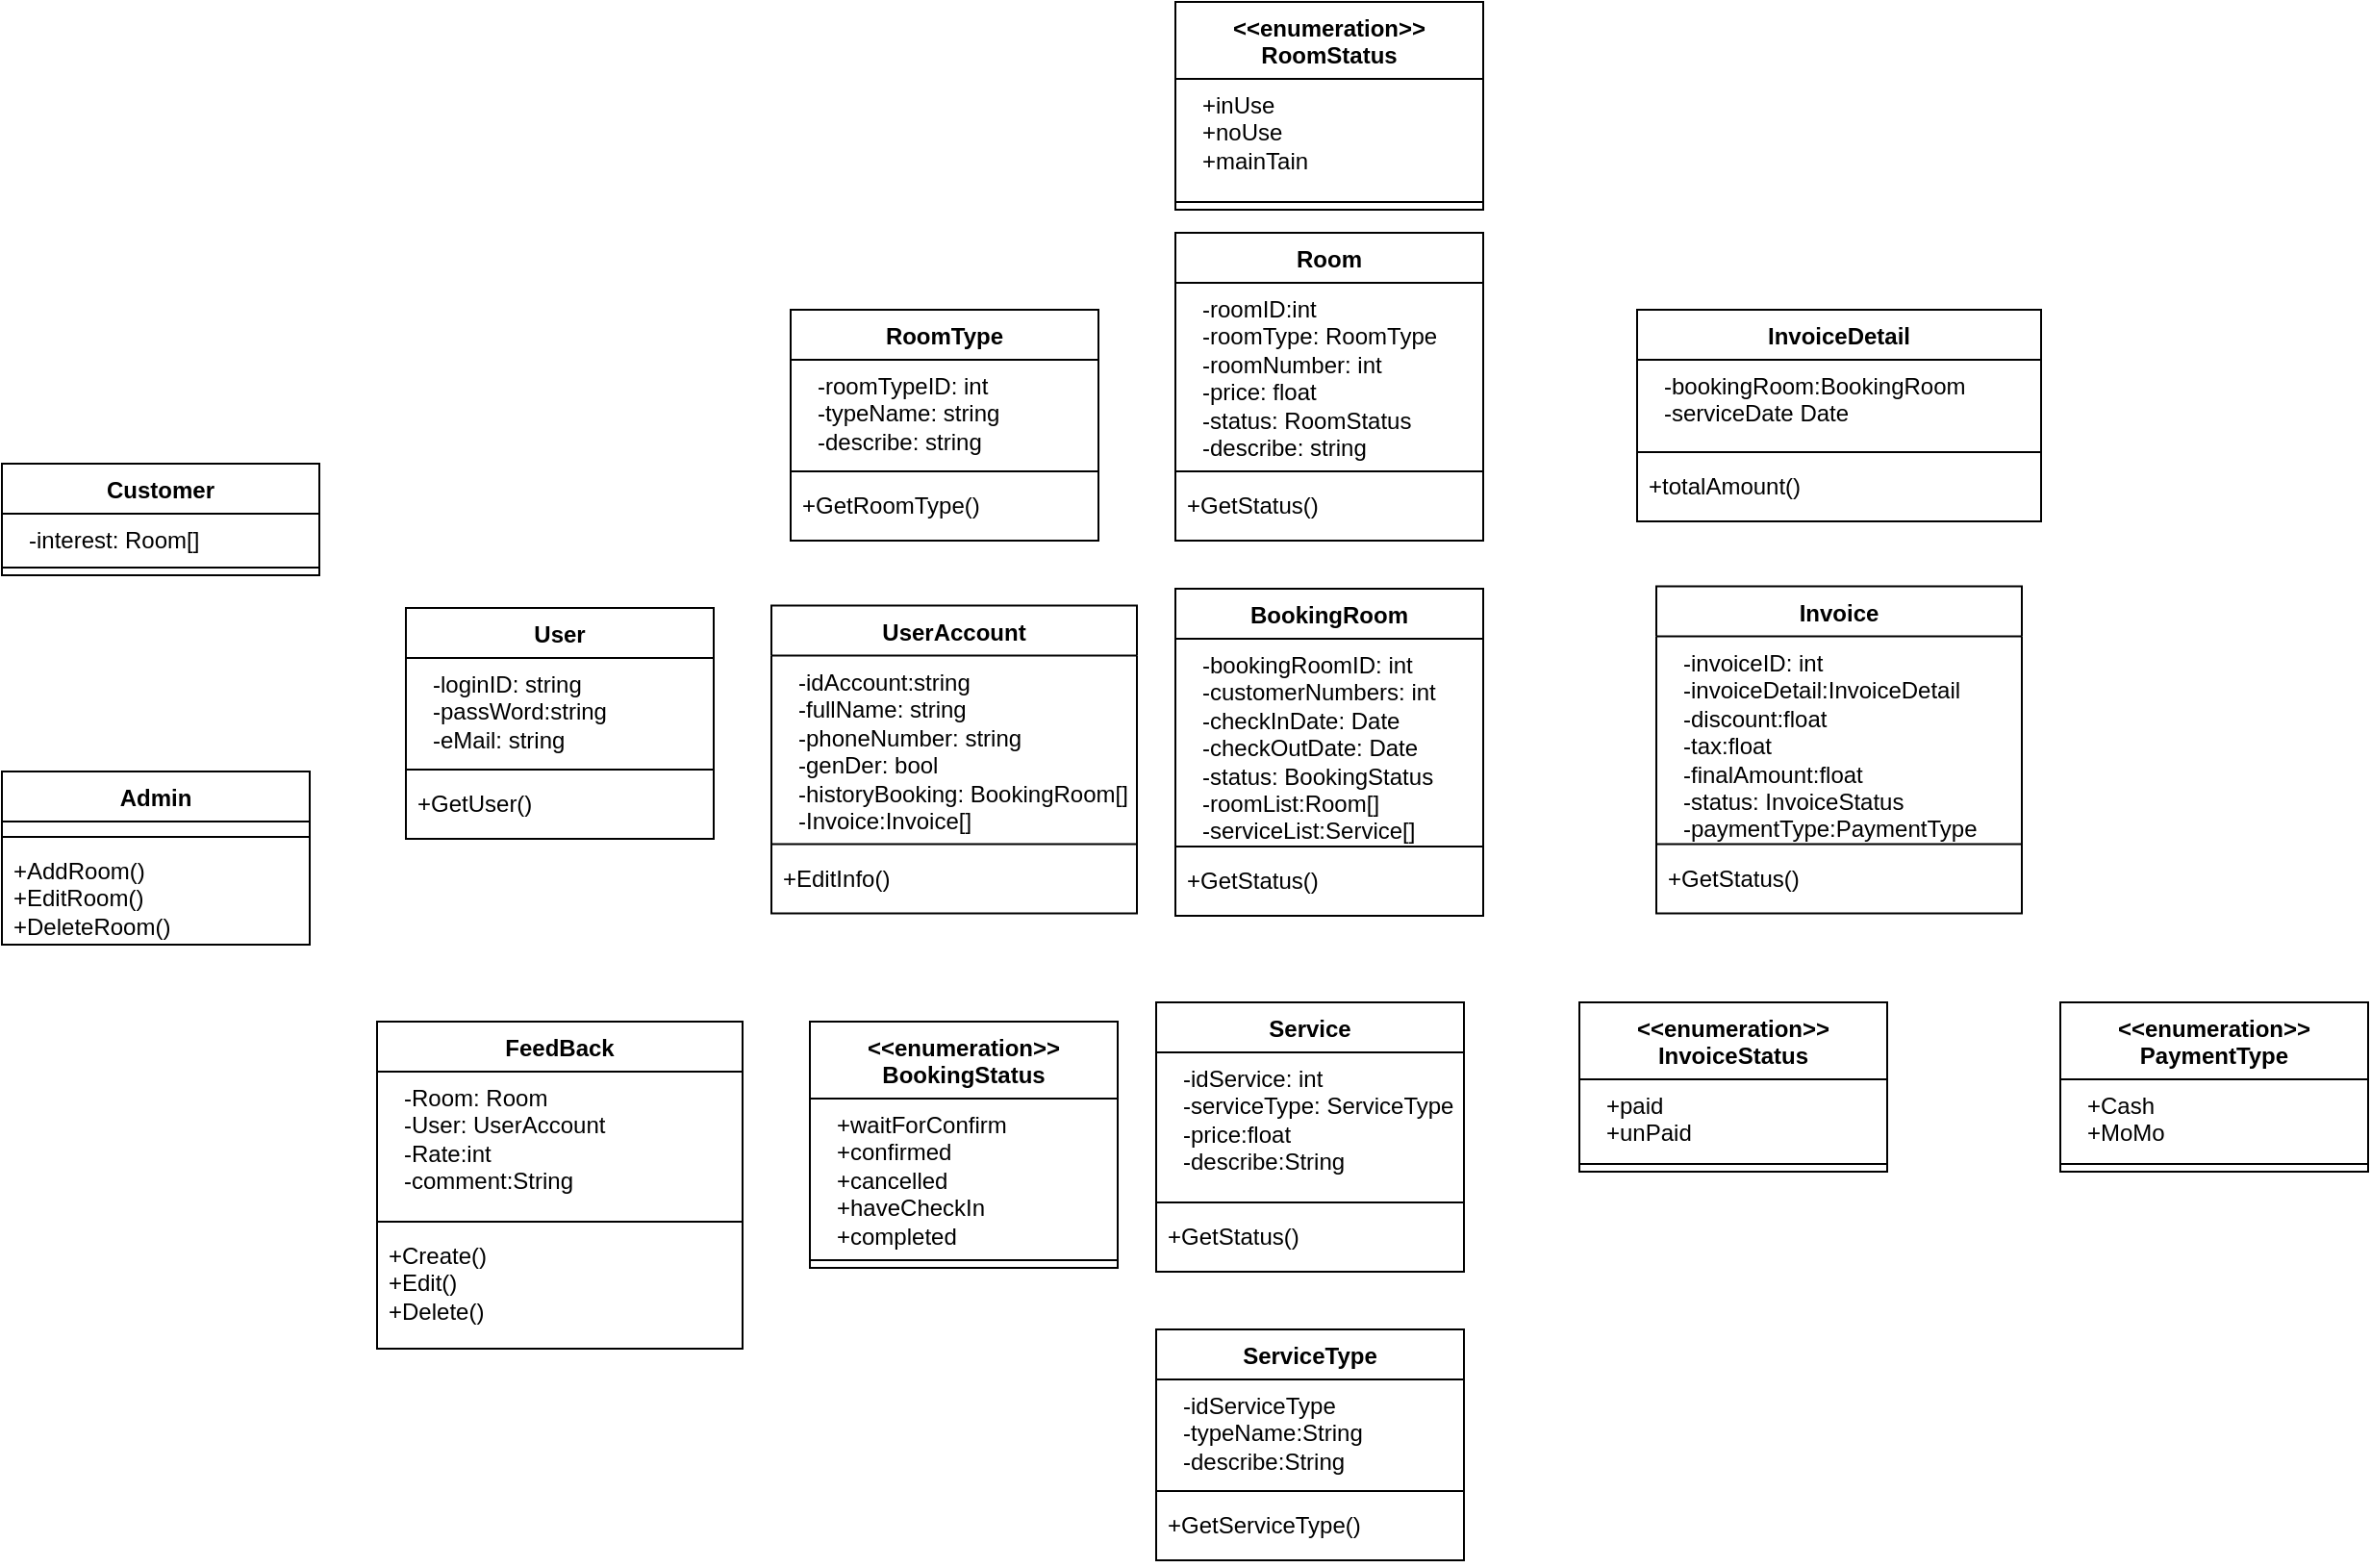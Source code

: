 <mxfile version="26.1.1">
  <diagram name="Page-1" id="a7904f86-f2b4-8e86-fa97-74104820619b">
    <mxGraphModel dx="2189" dy="595" grid="1" gridSize="10" guides="1" tooltips="1" connect="1" arrows="1" fold="1" page="1" pageScale="1" pageWidth="1100" pageHeight="850" background="none" math="0" shadow="0">
      <root>
        <mxCell id="0" />
        <mxCell id="1" parent="0" />
        <mxCell id="RV1BSSx_zwW7jQQuxkVw-16" style="edgeStyle=none;curved=1;rounded=0;orthogonalLoop=1;jettySize=auto;html=1;exitX=0.5;exitY=1;exitDx=0;exitDy=0;fontSize=12;startSize=8;endSize=8;" parent="1" edge="1">
          <mxGeometry relative="1" as="geometry">
            <mxPoint x="370.0" y="520" as="sourcePoint" />
            <mxPoint x="370.0" y="520" as="targetPoint" />
          </mxGeometry>
        </mxCell>
        <mxCell id="NwuFL7YnjegX-JYwaqcO-8" value="&lt;b style=&quot;text-wrap-mode: nowrap;&quot;&gt;RoomType&lt;/b&gt;" style="swimlane;fontStyle=1;align=center;verticalAlign=top;childLayout=stackLayout;horizontal=1;startSize=26;horizontalStack=0;resizeParent=1;resizeParentMax=0;resizeLast=0;collapsible=1;marginBottom=0;whiteSpace=wrap;html=1;" vertex="1" parent="1">
          <mxGeometry x="-190" y="210" width="160" height="120" as="geometry" />
        </mxCell>
        <mxCell id="NwuFL7YnjegX-JYwaqcO-9" value="&lt;p style=&quot;text-wrap-mode: nowrap; margin: 0px 0px 0px 8px;&quot;&gt;-roomTypeID: int&amp;nbsp;&lt;br&gt;-typeName: string&lt;br&gt;&lt;/p&gt;&lt;p style=&quot;text-wrap-mode: nowrap; margin: 0px 0px 0px 8px;&quot;&gt;-describe: string&lt;/p&gt;" style="text;strokeColor=none;fillColor=none;align=left;verticalAlign=top;spacingLeft=4;spacingRight=4;overflow=hidden;rotatable=0;points=[[0,0.5],[1,0.5]];portConstraint=eastwest;whiteSpace=wrap;html=1;" vertex="1" parent="NwuFL7YnjegX-JYwaqcO-8">
          <mxGeometry y="26" width="160" height="54" as="geometry" />
        </mxCell>
        <mxCell id="NwuFL7YnjegX-JYwaqcO-10" value="" style="line;strokeWidth=1;fillColor=none;align=left;verticalAlign=middle;spacingTop=-1;spacingLeft=3;spacingRight=3;rotatable=0;labelPosition=right;points=[];portConstraint=eastwest;strokeColor=inherit;" vertex="1" parent="NwuFL7YnjegX-JYwaqcO-8">
          <mxGeometry y="80" width="160" height="8" as="geometry" />
        </mxCell>
        <mxCell id="NwuFL7YnjegX-JYwaqcO-11" value="+GetRoomType()" style="text;strokeColor=none;fillColor=none;align=left;verticalAlign=top;spacingLeft=4;spacingRight=4;overflow=hidden;rotatable=0;points=[[0,0.5],[1,0.5]];portConstraint=eastwest;whiteSpace=wrap;html=1;" vertex="1" parent="NwuFL7YnjegX-JYwaqcO-8">
          <mxGeometry y="88" width="160" height="32" as="geometry" />
        </mxCell>
        <mxCell id="NwuFL7YnjegX-JYwaqcO-12" value="&lt;b style=&quot;text-wrap-mode: nowrap;&quot;&gt;Room&lt;/b&gt;" style="swimlane;fontStyle=1;align=center;verticalAlign=top;childLayout=stackLayout;horizontal=1;startSize=26;horizontalStack=0;resizeParent=1;resizeParentMax=0;resizeLast=0;collapsible=1;marginBottom=0;whiteSpace=wrap;html=1;" vertex="1" parent="1">
          <mxGeometry x="10" y="170" width="160" height="160" as="geometry" />
        </mxCell>
        <mxCell id="NwuFL7YnjegX-JYwaqcO-13" value="&lt;p style=&quot;text-wrap-mode: nowrap; margin: 0px 0px 0px 8px;&quot;&gt;-roomID:int&lt;br&gt;-roomType: RoomType&lt;/p&gt;&lt;p style=&quot;text-wrap-mode: nowrap; margin: 0px 0px 0px 8px;&quot;&gt;-roomNumber: int&lt;/p&gt;&lt;p style=&quot;text-wrap-mode: nowrap; margin: 0px 0px 0px 8px;&quot;&gt;-price: float&lt;/p&gt;&lt;p style=&quot;text-wrap-mode: nowrap; margin: 0px 0px 0px 8px;&quot;&gt;-status: RoomStatus&lt;/p&gt;&lt;p style=&quot;text-wrap-mode: nowrap; margin: 0px 0px 0px 8px;&quot;&gt;-describe: string&lt;/p&gt;" style="text;strokeColor=none;fillColor=none;align=left;verticalAlign=top;spacingLeft=4;spacingRight=4;overflow=hidden;rotatable=0;points=[[0,0.5],[1,0.5]];portConstraint=eastwest;whiteSpace=wrap;html=1;" vertex="1" parent="NwuFL7YnjegX-JYwaqcO-12">
          <mxGeometry y="26" width="160" height="94" as="geometry" />
        </mxCell>
        <mxCell id="NwuFL7YnjegX-JYwaqcO-14" value="" style="line;strokeWidth=1;fillColor=none;align=left;verticalAlign=middle;spacingTop=-1;spacingLeft=3;spacingRight=3;rotatable=0;labelPosition=right;points=[];portConstraint=eastwest;strokeColor=inherit;" vertex="1" parent="NwuFL7YnjegX-JYwaqcO-12">
          <mxGeometry y="120" width="160" height="8" as="geometry" />
        </mxCell>
        <mxCell id="NwuFL7YnjegX-JYwaqcO-15" value="+GetStatus()" style="text;strokeColor=none;fillColor=none;align=left;verticalAlign=top;spacingLeft=4;spacingRight=4;overflow=hidden;rotatable=0;points=[[0,0.5],[1,0.5]];portConstraint=eastwest;whiteSpace=wrap;html=1;" vertex="1" parent="NwuFL7YnjegX-JYwaqcO-12">
          <mxGeometry y="128" width="160" height="32" as="geometry" />
        </mxCell>
        <mxCell id="NwuFL7YnjegX-JYwaqcO-16" value="&lt;span style=&quot;text-wrap-mode: nowrap;&quot;&gt;User&lt;/span&gt;" style="swimlane;fontStyle=1;align=center;verticalAlign=top;childLayout=stackLayout;horizontal=1;startSize=26;horizontalStack=0;resizeParent=1;resizeParentMax=0;resizeLast=0;collapsible=1;marginBottom=0;whiteSpace=wrap;html=1;" vertex="1" parent="1">
          <mxGeometry x="-390" y="365" width="160" height="120" as="geometry" />
        </mxCell>
        <mxCell id="NwuFL7YnjegX-JYwaqcO-17" value="&lt;p style=&quot;text-wrap-mode: nowrap; margin: 0px 0px 0px 8px;&quot;&gt;-loginID: string&lt;/p&gt;&lt;p style=&quot;text-wrap-mode: nowrap; margin: 0px 0px 0px 8px;&quot;&gt;-passWord:string&lt;/p&gt;&lt;p style=&quot;text-wrap-mode: nowrap; margin: 0px 0px 0px 8px;&quot;&gt;-eMail: string&lt;/p&gt;" style="text;strokeColor=none;fillColor=none;align=left;verticalAlign=top;spacingLeft=4;spacingRight=4;overflow=hidden;rotatable=0;points=[[0,0.5],[1,0.5]];portConstraint=eastwest;whiteSpace=wrap;html=1;" vertex="1" parent="NwuFL7YnjegX-JYwaqcO-16">
          <mxGeometry y="26" width="160" height="54" as="geometry" />
        </mxCell>
        <mxCell id="NwuFL7YnjegX-JYwaqcO-18" value="" style="line;strokeWidth=1;fillColor=none;align=left;verticalAlign=middle;spacingTop=-1;spacingLeft=3;spacingRight=3;rotatable=0;labelPosition=right;points=[];portConstraint=eastwest;strokeColor=inherit;" vertex="1" parent="NwuFL7YnjegX-JYwaqcO-16">
          <mxGeometry y="80" width="160" height="8" as="geometry" />
        </mxCell>
        <mxCell id="NwuFL7YnjegX-JYwaqcO-19" value="+GetUser()" style="text;strokeColor=none;fillColor=none;align=left;verticalAlign=top;spacingLeft=4;spacingRight=4;overflow=hidden;rotatable=0;points=[[0,0.5],[1,0.5]];portConstraint=eastwest;whiteSpace=wrap;html=1;" vertex="1" parent="NwuFL7YnjegX-JYwaqcO-16">
          <mxGeometry y="88" width="160" height="32" as="geometry" />
        </mxCell>
        <mxCell id="NwuFL7YnjegX-JYwaqcO-20" value="&lt;span style=&quot;text-wrap-mode: nowrap;&quot;&gt;Customer&lt;/span&gt;" style="swimlane;fontStyle=1;align=center;verticalAlign=top;childLayout=stackLayout;horizontal=1;startSize=26;horizontalStack=0;resizeParent=1;resizeParentMax=0;resizeLast=0;collapsible=1;marginBottom=0;whiteSpace=wrap;html=1;" vertex="1" parent="1">
          <mxGeometry x="-600" y="290" width="165" height="58" as="geometry" />
        </mxCell>
        <mxCell id="NwuFL7YnjegX-JYwaqcO-21" value="&lt;p style=&quot;text-wrap-mode: nowrap; margin: 0px 0px 0px 8px;&quot;&gt;-interest: Room[]&lt;/p&gt;&lt;p style=&quot;text-wrap-mode: nowrap; margin: 0px 0px 0px 8px;&quot;&gt;&lt;br&gt;&lt;/p&gt;" style="text;strokeColor=none;fillColor=none;align=left;verticalAlign=top;spacingLeft=4;spacingRight=4;overflow=hidden;rotatable=0;points=[[0,0.5],[1,0.5]];portConstraint=eastwest;whiteSpace=wrap;html=1;" vertex="1" parent="NwuFL7YnjegX-JYwaqcO-20">
          <mxGeometry y="26" width="165" height="24" as="geometry" />
        </mxCell>
        <mxCell id="NwuFL7YnjegX-JYwaqcO-22" value="" style="line;strokeWidth=1;fillColor=none;align=left;verticalAlign=middle;spacingTop=-1;spacingLeft=3;spacingRight=3;rotatable=0;labelPosition=right;points=[];portConstraint=eastwest;strokeColor=inherit;" vertex="1" parent="NwuFL7YnjegX-JYwaqcO-20">
          <mxGeometry y="50" width="165" height="8" as="geometry" />
        </mxCell>
        <mxCell id="NwuFL7YnjegX-JYwaqcO-24" value="&lt;span style=&quot;text-wrap-mode: nowrap;&quot;&gt;Admin&lt;/span&gt;" style="swimlane;fontStyle=1;align=center;verticalAlign=top;childLayout=stackLayout;horizontal=1;startSize=26;horizontalStack=0;resizeParent=1;resizeParentMax=0;resizeLast=0;collapsible=1;marginBottom=0;whiteSpace=wrap;html=1;" vertex="1" parent="1">
          <mxGeometry x="-600" y="450" width="160" height="90" as="geometry" />
        </mxCell>
        <mxCell id="NwuFL7YnjegX-JYwaqcO-25" value="&lt;p style=&quot;text-wrap-mode: nowrap; margin: 0px 0px 0px 8px;&quot;&gt;&lt;br&gt;&lt;/p&gt;" style="text;strokeColor=none;fillColor=none;align=left;verticalAlign=top;spacingLeft=4;spacingRight=4;overflow=hidden;rotatable=0;points=[[0,0.5],[1,0.5]];portConstraint=eastwest;whiteSpace=wrap;html=1;" vertex="1" parent="NwuFL7YnjegX-JYwaqcO-24">
          <mxGeometry y="26" width="160" height="4" as="geometry" />
        </mxCell>
        <mxCell id="NwuFL7YnjegX-JYwaqcO-26" value="" style="line;strokeWidth=1;fillColor=none;align=left;verticalAlign=middle;spacingTop=-1;spacingLeft=3;spacingRight=3;rotatable=0;labelPosition=right;points=[];portConstraint=eastwest;strokeColor=inherit;" vertex="1" parent="NwuFL7YnjegX-JYwaqcO-24">
          <mxGeometry y="30" width="160" height="8" as="geometry" />
        </mxCell>
        <mxCell id="NwuFL7YnjegX-JYwaqcO-27" value="+AddRoom()&lt;div&gt;+EditRoom()&lt;br&gt;&lt;/div&gt;&lt;div&gt;+DeleteRoom()&lt;/div&gt;" style="text;strokeColor=none;fillColor=none;align=left;verticalAlign=top;spacingLeft=4;spacingRight=4;overflow=hidden;rotatable=0;points=[[0,0.5],[1,0.5]];portConstraint=eastwest;whiteSpace=wrap;html=1;" vertex="1" parent="NwuFL7YnjegX-JYwaqcO-24">
          <mxGeometry y="38" width="160" height="52" as="geometry" />
        </mxCell>
        <mxCell id="NwuFL7YnjegX-JYwaqcO-29" value="&lt;b style=&quot;text-wrap-mode: nowrap;&quot;&gt;UserAccount&lt;/b&gt;&lt;div&gt;&lt;b style=&quot;text-wrap-mode: nowrap;&quot;&gt;&lt;br&gt;&lt;/b&gt;&lt;/div&gt;" style="swimlane;fontStyle=1;align=center;verticalAlign=top;childLayout=stackLayout;horizontal=1;startSize=26;horizontalStack=0;resizeParent=1;resizeParentMax=0;resizeLast=0;collapsible=1;marginBottom=0;whiteSpace=wrap;html=1;" vertex="1" parent="1">
          <mxGeometry x="-200" y="363.75" width="190" height="160" as="geometry" />
        </mxCell>
        <mxCell id="NwuFL7YnjegX-JYwaqcO-30" value="&lt;p style=&quot;text-wrap-mode: nowrap; margin: 0px 0px 0px 8px;&quot;&gt;-idAccount:string&lt;/p&gt;&lt;p style=&quot;text-wrap-mode: nowrap; margin: 0px 0px 0px 8px;&quot;&gt;-fullName: string&lt;br&gt;&lt;/p&gt;&lt;p style=&quot;text-wrap-mode: nowrap; margin: 0px 0px 0px 8px;&quot;&gt;-phoneNumber: string&lt;/p&gt;&lt;p style=&quot;text-wrap-mode: nowrap; margin: 0px 0px 0px 8px;&quot;&gt;-genDer: bool&lt;/p&gt;&lt;p style=&quot;text-wrap-mode: nowrap; margin: 0px 0px 0px 8px;&quot;&gt;-&lt;span style=&quot;background-color: transparent; color: light-dark(rgb(0, 0, 0), rgb(255, 255, 255));&quot;&gt;historyBooking: BookingRoom[]&lt;/span&gt;&lt;/p&gt;&lt;p style=&quot;text-wrap-mode: nowrap; margin: 0px 0px 0px 8px;&quot;&gt;&lt;span style=&quot;background-color: transparent; color: light-dark(rgb(0, 0, 0), rgb(255, 255, 255));&quot;&gt;-Invoice:Invoice[]&lt;/span&gt;&lt;/p&gt;" style="text;strokeColor=none;fillColor=none;align=left;verticalAlign=top;spacingLeft=4;spacingRight=4;overflow=hidden;rotatable=0;points=[[0,0.5],[1,0.5]];portConstraint=eastwest;whiteSpace=wrap;html=1;" vertex="1" parent="NwuFL7YnjegX-JYwaqcO-29">
          <mxGeometry y="26" width="190" height="94" as="geometry" />
        </mxCell>
        <mxCell id="NwuFL7YnjegX-JYwaqcO-31" value="" style="line;strokeWidth=1;fillColor=none;align=left;verticalAlign=middle;spacingTop=-1;spacingLeft=3;spacingRight=3;rotatable=0;labelPosition=right;points=[];portConstraint=eastwest;strokeColor=inherit;" vertex="1" parent="NwuFL7YnjegX-JYwaqcO-29">
          <mxGeometry y="120" width="190" height="8" as="geometry" />
        </mxCell>
        <mxCell id="NwuFL7YnjegX-JYwaqcO-32" value="+EditInfo()" style="text;strokeColor=none;fillColor=none;align=left;verticalAlign=top;spacingLeft=4;spacingRight=4;overflow=hidden;rotatable=0;points=[[0,0.5],[1,0.5]];portConstraint=eastwest;whiteSpace=wrap;html=1;" vertex="1" parent="NwuFL7YnjegX-JYwaqcO-29">
          <mxGeometry y="128" width="190" height="32" as="geometry" />
        </mxCell>
        <mxCell id="NwuFL7YnjegX-JYwaqcO-33" value="&lt;b style=&quot;text-wrap-mode: nowrap;&quot;&gt;BookingRoom&lt;/b&gt;" style="swimlane;fontStyle=1;align=center;verticalAlign=top;childLayout=stackLayout;horizontal=1;startSize=26;horizontalStack=0;resizeParent=1;resizeParentMax=0;resizeLast=0;collapsible=1;marginBottom=0;whiteSpace=wrap;html=1;" vertex="1" parent="1">
          <mxGeometry x="10" y="355" width="160" height="170" as="geometry" />
        </mxCell>
        <mxCell id="NwuFL7YnjegX-JYwaqcO-34" value="&lt;p style=&quot;text-wrap-mode: nowrap; margin: 0px 0px 0px 8px;&quot;&gt;-bookingRoomID: int&amp;nbsp;&lt;/p&gt;&lt;p style=&quot;text-wrap-mode: nowrap; margin: 0px 0px 0px 8px;&quot;&gt;-customerNumbers: int&amp;nbsp;&lt;br&gt;-checkInDate: Date&lt;/p&gt;&lt;p style=&quot;text-wrap-mode: nowrap; margin: 0px 0px 0px 8px;&quot;&gt;&lt;span style=&quot;background-color: initial;&quot;&gt;-checkOutDate: Date&lt;/span&gt;&lt;br&gt;-status: BookingStatus&lt;/p&gt;&lt;p style=&quot;text-wrap-mode: nowrap; margin: 0px 0px 0px 8px;&quot;&gt;-roomList:Room[]&lt;/p&gt;&lt;p style=&quot;text-wrap-mode: nowrap; margin: 0px 0px 0px 8px;&quot;&gt;-serviceList:Service[]&lt;/p&gt;" style="text;strokeColor=none;fillColor=none;align=left;verticalAlign=top;spacingLeft=4;spacingRight=4;overflow=hidden;rotatable=0;points=[[0,0.5],[1,0.5]];portConstraint=eastwest;whiteSpace=wrap;html=1;" vertex="1" parent="NwuFL7YnjegX-JYwaqcO-33">
          <mxGeometry y="26" width="160" height="104" as="geometry" />
        </mxCell>
        <mxCell id="NwuFL7YnjegX-JYwaqcO-35" value="" style="line;strokeWidth=1;fillColor=none;align=left;verticalAlign=middle;spacingTop=-1;spacingLeft=3;spacingRight=3;rotatable=0;labelPosition=right;points=[];portConstraint=eastwest;strokeColor=inherit;" vertex="1" parent="NwuFL7YnjegX-JYwaqcO-33">
          <mxGeometry y="130" width="160" height="8" as="geometry" />
        </mxCell>
        <mxCell id="NwuFL7YnjegX-JYwaqcO-36" value="+GetStatus()" style="text;strokeColor=none;fillColor=none;align=left;verticalAlign=top;spacingLeft=4;spacingRight=4;overflow=hidden;rotatable=0;points=[[0,0.5],[1,0.5]];portConstraint=eastwest;whiteSpace=wrap;html=1;" vertex="1" parent="NwuFL7YnjegX-JYwaqcO-33">
          <mxGeometry y="138" width="160" height="32" as="geometry" />
        </mxCell>
        <mxCell id="NwuFL7YnjegX-JYwaqcO-38" value="&lt;b style=&quot;text-wrap-mode: nowrap;&quot;&gt;&amp;lt;&amp;lt;enumeration&amp;gt;&amp;gt;&lt;br&gt;RoomStatus&lt;/b&gt;" style="swimlane;fontStyle=1;align=center;verticalAlign=top;childLayout=stackLayout;horizontal=1;startSize=40;horizontalStack=0;resizeParent=1;resizeParentMax=0;resizeLast=0;collapsible=1;marginBottom=0;whiteSpace=wrap;html=1;" vertex="1" parent="1">
          <mxGeometry x="10" y="50" width="160" height="108" as="geometry" />
        </mxCell>
        <mxCell id="NwuFL7YnjegX-JYwaqcO-39" value="&lt;p style=&quot;text-wrap-mode: nowrap; margin: 0px 0px 0px 8px;&quot;&gt;+inUse&lt;/p&gt;&lt;p style=&quot;text-wrap-mode: nowrap; margin: 0px 0px 0px 8px;&quot;&gt;+noUse&lt;/p&gt;&lt;p style=&quot;text-wrap-mode: nowrap; margin: 0px 0px 0px 8px;&quot;&gt;+mainTain&lt;/p&gt;" style="text;strokeColor=none;fillColor=none;align=left;verticalAlign=top;spacingLeft=4;spacingRight=4;overflow=hidden;rotatable=0;points=[[0,0.5],[1,0.5]];portConstraint=eastwest;whiteSpace=wrap;html=1;" vertex="1" parent="NwuFL7YnjegX-JYwaqcO-38">
          <mxGeometry y="40" width="160" height="60" as="geometry" />
        </mxCell>
        <mxCell id="NwuFL7YnjegX-JYwaqcO-40" value="" style="line;strokeWidth=1;fillColor=none;align=left;verticalAlign=middle;spacingTop=-1;spacingLeft=3;spacingRight=3;rotatable=0;labelPosition=right;points=[];portConstraint=eastwest;strokeColor=inherit;" vertex="1" parent="NwuFL7YnjegX-JYwaqcO-38">
          <mxGeometry y="100" width="160" height="8" as="geometry" />
        </mxCell>
        <mxCell id="NwuFL7YnjegX-JYwaqcO-42" value="&lt;b style=&quot;text-wrap-mode: nowrap;&quot;&gt;&amp;lt;&amp;lt;enumeration&amp;gt;&amp;gt;&lt;br&gt;BookingStatus&lt;/b&gt;" style="swimlane;fontStyle=1;align=center;verticalAlign=top;childLayout=stackLayout;horizontal=1;startSize=40;horizontalStack=0;resizeParent=1;resizeParentMax=0;resizeLast=0;collapsible=1;marginBottom=0;whiteSpace=wrap;html=1;" vertex="1" parent="1">
          <mxGeometry x="-180" y="580" width="160" height="128" as="geometry" />
        </mxCell>
        <mxCell id="NwuFL7YnjegX-JYwaqcO-43" value="&lt;p style=&quot;text-wrap-mode: nowrap; margin: 0px 0px 0px 8px;&quot;&gt;+waitForConfirm&lt;/p&gt;&lt;p style=&quot;text-wrap-mode: nowrap; margin: 0px 0px 0px 8px;&quot;&gt;+confirmed&lt;/p&gt;&lt;p style=&quot;text-wrap-mode: nowrap; margin: 0px 0px 0px 8px;&quot;&gt;+cancelled&lt;/p&gt;&lt;p style=&quot;text-wrap-mode: nowrap; margin: 0px 0px 0px 8px;&quot;&gt;+haveCheckIn&lt;/p&gt;&lt;p style=&quot;text-wrap-mode: nowrap; margin: 0px 0px 0px 8px;&quot;&gt;+completed&lt;/p&gt;" style="text;strokeColor=none;fillColor=none;align=left;verticalAlign=top;spacingLeft=4;spacingRight=4;overflow=hidden;rotatable=0;points=[[0,0.5],[1,0.5]];portConstraint=eastwest;whiteSpace=wrap;html=1;" vertex="1" parent="NwuFL7YnjegX-JYwaqcO-42">
          <mxGeometry y="40" width="160" height="80" as="geometry" />
        </mxCell>
        <mxCell id="NwuFL7YnjegX-JYwaqcO-44" value="" style="line;strokeWidth=1;fillColor=none;align=left;verticalAlign=middle;spacingTop=-1;spacingLeft=3;spacingRight=3;rotatable=0;labelPosition=right;points=[];portConstraint=eastwest;strokeColor=inherit;" vertex="1" parent="NwuFL7YnjegX-JYwaqcO-42">
          <mxGeometry y="120" width="160" height="8" as="geometry" />
        </mxCell>
        <mxCell id="NwuFL7YnjegX-JYwaqcO-46" value="&lt;b style=&quot;text-wrap-mode: nowrap;&quot;&gt;Service&lt;/b&gt;" style="swimlane;fontStyle=1;align=center;verticalAlign=top;childLayout=stackLayout;horizontal=1;startSize=26;horizontalStack=0;resizeParent=1;resizeParentMax=0;resizeLast=0;collapsible=1;marginBottom=0;whiteSpace=wrap;html=1;" vertex="1" parent="1">
          <mxGeometry y="570" width="160" height="140" as="geometry" />
        </mxCell>
        <mxCell id="NwuFL7YnjegX-JYwaqcO-47" value="&lt;p style=&quot;text-wrap-mode: nowrap; margin: 0px 0px 0px 8px;&quot;&gt;-idService: int&lt;/p&gt;&lt;p style=&quot;text-wrap-mode: nowrap; margin: 0px 0px 0px 8px;&quot;&gt;-serviceType: ServiceType&lt;/p&gt;&lt;p style=&quot;text-wrap-mode: nowrap; margin: 0px 0px 0px 8px;&quot;&gt;-price:float&lt;/p&gt;&lt;p style=&quot;text-wrap-mode: nowrap; margin: 0px 0px 0px 8px;&quot;&gt;-describe:String&lt;/p&gt;" style="text;strokeColor=none;fillColor=none;align=left;verticalAlign=top;spacingLeft=4;spacingRight=4;overflow=hidden;rotatable=0;points=[[0,0.5],[1,0.5]];portConstraint=eastwest;whiteSpace=wrap;html=1;" vertex="1" parent="NwuFL7YnjegX-JYwaqcO-46">
          <mxGeometry y="26" width="160" height="74" as="geometry" />
        </mxCell>
        <mxCell id="NwuFL7YnjegX-JYwaqcO-48" value="" style="line;strokeWidth=1;fillColor=none;align=left;verticalAlign=middle;spacingTop=-1;spacingLeft=3;spacingRight=3;rotatable=0;labelPosition=right;points=[];portConstraint=eastwest;strokeColor=inherit;" vertex="1" parent="NwuFL7YnjegX-JYwaqcO-46">
          <mxGeometry y="100" width="160" height="8" as="geometry" />
        </mxCell>
        <mxCell id="NwuFL7YnjegX-JYwaqcO-49" value="+GetStatus()" style="text;strokeColor=none;fillColor=none;align=left;verticalAlign=top;spacingLeft=4;spacingRight=4;overflow=hidden;rotatable=0;points=[[0,0.5],[1,0.5]];portConstraint=eastwest;whiteSpace=wrap;html=1;" vertex="1" parent="NwuFL7YnjegX-JYwaqcO-46">
          <mxGeometry y="108" width="160" height="32" as="geometry" />
        </mxCell>
        <mxCell id="NwuFL7YnjegX-JYwaqcO-50" value="&lt;b style=&quot;text-wrap-mode: nowrap;&quot;&gt;ServiceType&lt;/b&gt;" style="swimlane;fontStyle=1;align=center;verticalAlign=top;childLayout=stackLayout;horizontal=1;startSize=26;horizontalStack=0;resizeParent=1;resizeParentMax=0;resizeLast=0;collapsible=1;marginBottom=0;whiteSpace=wrap;html=1;" vertex="1" parent="1">
          <mxGeometry y="740" width="160" height="120" as="geometry" />
        </mxCell>
        <mxCell id="NwuFL7YnjegX-JYwaqcO-51" value="&lt;p style=&quot;text-wrap-mode: nowrap; margin: 0px 0px 0px 8px;&quot;&gt;-idServiceType&lt;/p&gt;&lt;p style=&quot;text-wrap-mode: nowrap; margin: 0px 0px 0px 8px;&quot;&gt;-typeName:String&lt;/p&gt;&lt;p style=&quot;text-wrap-mode: nowrap; margin: 0px 0px 0px 8px;&quot;&gt;-describe:String&lt;/p&gt;" style="text;strokeColor=none;fillColor=none;align=left;verticalAlign=top;spacingLeft=4;spacingRight=4;overflow=hidden;rotatable=0;points=[[0,0.5],[1,0.5]];portConstraint=eastwest;whiteSpace=wrap;html=1;" vertex="1" parent="NwuFL7YnjegX-JYwaqcO-50">
          <mxGeometry y="26" width="160" height="54" as="geometry" />
        </mxCell>
        <mxCell id="NwuFL7YnjegX-JYwaqcO-52" value="" style="line;strokeWidth=1;fillColor=none;align=left;verticalAlign=middle;spacingTop=-1;spacingLeft=3;spacingRight=3;rotatable=0;labelPosition=right;points=[];portConstraint=eastwest;strokeColor=inherit;" vertex="1" parent="NwuFL7YnjegX-JYwaqcO-50">
          <mxGeometry y="80" width="160" height="8" as="geometry" />
        </mxCell>
        <mxCell id="NwuFL7YnjegX-JYwaqcO-53" value="+GetServiceType()" style="text;strokeColor=none;fillColor=none;align=left;verticalAlign=top;spacingLeft=4;spacingRight=4;overflow=hidden;rotatable=0;points=[[0,0.5],[1,0.5]];portConstraint=eastwest;whiteSpace=wrap;html=1;" vertex="1" parent="NwuFL7YnjegX-JYwaqcO-50">
          <mxGeometry y="88" width="160" height="32" as="geometry" />
        </mxCell>
        <mxCell id="NwuFL7YnjegX-JYwaqcO-54" value="&lt;b style=&quot;text-wrap-mode: nowrap;&quot;&gt;Invoice&lt;/b&gt;" style="swimlane;fontStyle=1;align=center;verticalAlign=top;childLayout=stackLayout;horizontal=1;startSize=26;horizontalStack=0;resizeParent=1;resizeParentMax=0;resizeLast=0;collapsible=1;marginBottom=0;whiteSpace=wrap;html=1;" vertex="1" parent="1">
          <mxGeometry x="260" y="353.75" width="190" height="170" as="geometry" />
        </mxCell>
        <mxCell id="NwuFL7YnjegX-JYwaqcO-55" value="&lt;p style=&quot;text-wrap-mode: nowrap; margin: 0px 0px 0px 8px;&quot;&gt;-invoiceID: int&amp;nbsp;&amp;nbsp;&lt;/p&gt;&lt;p style=&quot;text-wrap-mode: nowrap; margin: 0px 0px 0px 8px;&quot;&gt;-invoiceDetail:InvoiceDetail&lt;/p&gt;&lt;p style=&quot;text-wrap-mode: nowrap; margin: 0px 0px 0px 8px;&quot;&gt;&lt;span style=&quot;background-color: transparent; color: light-dark(rgb(0, 0, 0), rgb(255, 255, 255));&quot;&gt;-discount:float&lt;/span&gt;&lt;/p&gt;&lt;p style=&quot;text-wrap-mode: nowrap; margin: 0px 0px 0px 8px;&quot;&gt;-tax:float&lt;/p&gt;&lt;p style=&quot;text-wrap-mode: nowrap; margin: 0px 0px 0px 8px;&quot;&gt;-finalAmount:float&lt;/p&gt;&lt;p style=&quot;text-wrap-mode: nowrap; margin: 0px 0px 0px 8px;&quot;&gt;-status: InvoiceStatus&lt;/p&gt;&lt;p style=&quot;text-wrap-mode: nowrap; margin: 0px 0px 0px 8px;&quot;&gt;-paymentType:PaymentType&lt;/p&gt;" style="text;strokeColor=none;fillColor=none;align=left;verticalAlign=top;spacingLeft=4;spacingRight=4;overflow=hidden;rotatable=0;points=[[0,0.5],[1,0.5]];portConstraint=eastwest;whiteSpace=wrap;html=1;" vertex="1" parent="NwuFL7YnjegX-JYwaqcO-54">
          <mxGeometry y="26" width="190" height="104" as="geometry" />
        </mxCell>
        <mxCell id="NwuFL7YnjegX-JYwaqcO-56" value="" style="line;strokeWidth=1;fillColor=none;align=left;verticalAlign=middle;spacingTop=-1;spacingLeft=3;spacingRight=3;rotatable=0;labelPosition=right;points=[];portConstraint=eastwest;strokeColor=inherit;" vertex="1" parent="NwuFL7YnjegX-JYwaqcO-54">
          <mxGeometry y="130" width="190" height="8" as="geometry" />
        </mxCell>
        <mxCell id="NwuFL7YnjegX-JYwaqcO-57" value="+GetStatus()" style="text;strokeColor=none;fillColor=none;align=left;verticalAlign=top;spacingLeft=4;spacingRight=4;overflow=hidden;rotatable=0;points=[[0,0.5],[1,0.5]];portConstraint=eastwest;whiteSpace=wrap;html=1;" vertex="1" parent="NwuFL7YnjegX-JYwaqcO-54">
          <mxGeometry y="138" width="190" height="32" as="geometry" />
        </mxCell>
        <mxCell id="NwuFL7YnjegX-JYwaqcO-58" value="&lt;b style=&quot;text-wrap-mode: nowrap;&quot;&gt;InvoiceDetail&lt;/b&gt;" style="swimlane;fontStyle=1;align=center;verticalAlign=top;childLayout=stackLayout;horizontal=1;startSize=26;horizontalStack=0;resizeParent=1;resizeParentMax=0;resizeLast=0;collapsible=1;marginBottom=0;whiteSpace=wrap;html=1;" vertex="1" parent="1">
          <mxGeometry x="250" y="210" width="210" height="110" as="geometry" />
        </mxCell>
        <mxCell id="NwuFL7YnjegX-JYwaqcO-59" value="&lt;p style=&quot;text-wrap-mode: nowrap; margin: 0px 0px 0px 8px;&quot;&gt;&lt;span style=&quot;background-color: transparent; color: light-dark(rgb(0, 0, 0), rgb(255, 255, 255));&quot;&gt;-bookingRoom:BookingRoom&lt;/span&gt;&lt;/p&gt;&lt;p style=&quot;text-wrap-mode: nowrap; margin: 0px 0px 0px 8px;&quot;&gt;-serviceDate Date&lt;/p&gt;" style="text;strokeColor=none;fillColor=none;align=left;verticalAlign=top;spacingLeft=4;spacingRight=4;overflow=hidden;rotatable=0;points=[[0,0.5],[1,0.5]];portConstraint=eastwest;whiteSpace=wrap;html=1;" vertex="1" parent="NwuFL7YnjegX-JYwaqcO-58">
          <mxGeometry y="26" width="210" height="44" as="geometry" />
        </mxCell>
        <mxCell id="NwuFL7YnjegX-JYwaqcO-60" value="" style="line;strokeWidth=1;fillColor=none;align=left;verticalAlign=middle;spacingTop=-1;spacingLeft=3;spacingRight=3;rotatable=0;labelPosition=right;points=[];portConstraint=eastwest;strokeColor=inherit;" vertex="1" parent="NwuFL7YnjegX-JYwaqcO-58">
          <mxGeometry y="70" width="210" height="8" as="geometry" />
        </mxCell>
        <mxCell id="NwuFL7YnjegX-JYwaqcO-61" value="+totalAmount()" style="text;strokeColor=none;fillColor=none;align=left;verticalAlign=top;spacingLeft=4;spacingRight=4;overflow=hidden;rotatable=0;points=[[0,0.5],[1,0.5]];portConstraint=eastwest;whiteSpace=wrap;html=1;" vertex="1" parent="NwuFL7YnjegX-JYwaqcO-58">
          <mxGeometry y="78" width="210" height="32" as="geometry" />
        </mxCell>
        <mxCell id="NwuFL7YnjegX-JYwaqcO-62" value="&lt;div&gt;&lt;b style=&quot;text-wrap-mode: nowrap;&quot;&gt;FeedBack&lt;/b&gt;&lt;/div&gt;" style="swimlane;fontStyle=1;align=center;verticalAlign=top;childLayout=stackLayout;horizontal=1;startSize=26;horizontalStack=0;resizeParent=1;resizeParentMax=0;resizeLast=0;collapsible=1;marginBottom=0;whiteSpace=wrap;html=1;" vertex="1" parent="1">
          <mxGeometry x="-405" y="580" width="190" height="170" as="geometry" />
        </mxCell>
        <mxCell id="NwuFL7YnjegX-JYwaqcO-63" value="&lt;p style=&quot;text-wrap-mode: nowrap; margin: 0px 0px 0px 8px;&quot;&gt;-Room: Room&lt;/p&gt;&lt;p style=&quot;text-wrap-mode: nowrap; margin: 0px 0px 0px 8px;&quot;&gt;-User: UserAccount&lt;/p&gt;&lt;p style=&quot;text-wrap-mode: nowrap; margin: 0px 0px 0px 8px;&quot;&gt;-Rate:int&lt;/p&gt;&lt;p style=&quot;text-wrap-mode: nowrap; margin: 0px 0px 0px 8px;&quot;&gt;-comment:String&lt;/p&gt;" style="text;strokeColor=none;fillColor=none;align=left;verticalAlign=top;spacingLeft=4;spacingRight=4;overflow=hidden;rotatable=0;points=[[0,0.5],[1,0.5]];portConstraint=eastwest;whiteSpace=wrap;html=1;" vertex="1" parent="NwuFL7YnjegX-JYwaqcO-62">
          <mxGeometry y="26" width="190" height="74" as="geometry" />
        </mxCell>
        <mxCell id="NwuFL7YnjegX-JYwaqcO-64" value="" style="line;strokeWidth=1;fillColor=none;align=left;verticalAlign=middle;spacingTop=-1;spacingLeft=3;spacingRight=3;rotatable=0;labelPosition=right;points=[];portConstraint=eastwest;strokeColor=inherit;" vertex="1" parent="NwuFL7YnjegX-JYwaqcO-62">
          <mxGeometry y="100" width="190" height="8" as="geometry" />
        </mxCell>
        <mxCell id="NwuFL7YnjegX-JYwaqcO-65" value="+Create()&lt;div&gt;+Edit()&lt;/div&gt;&lt;div&gt;+Delete()&lt;/div&gt;" style="text;strokeColor=none;fillColor=none;align=left;verticalAlign=top;spacingLeft=4;spacingRight=4;overflow=hidden;rotatable=0;points=[[0,0.5],[1,0.5]];portConstraint=eastwest;whiteSpace=wrap;html=1;" vertex="1" parent="NwuFL7YnjegX-JYwaqcO-62">
          <mxGeometry y="108" width="190" height="62" as="geometry" />
        </mxCell>
        <mxCell id="NwuFL7YnjegX-JYwaqcO-66" value="&lt;b style=&quot;text-wrap-mode: nowrap;&quot;&gt;&amp;lt;&amp;lt;enumeration&amp;gt;&amp;gt;&lt;br&gt;InvoiceStatus&lt;/b&gt;" style="swimlane;fontStyle=1;align=center;verticalAlign=top;childLayout=stackLayout;horizontal=1;startSize=40;horizontalStack=0;resizeParent=1;resizeParentMax=0;resizeLast=0;collapsible=1;marginBottom=0;whiteSpace=wrap;html=1;" vertex="1" parent="1">
          <mxGeometry x="220" y="570" width="160" height="88" as="geometry" />
        </mxCell>
        <mxCell id="NwuFL7YnjegX-JYwaqcO-67" value="&lt;p style=&quot;text-wrap-mode: nowrap; margin: 0px 0px 0px 8px;&quot;&gt;+paid&lt;/p&gt;&lt;p style=&quot;text-wrap-mode: nowrap; margin: 0px 0px 0px 8px;&quot;&gt;+unPaid&lt;/p&gt;" style="text;strokeColor=none;fillColor=none;align=left;verticalAlign=top;spacingLeft=4;spacingRight=4;overflow=hidden;rotatable=0;points=[[0,0.5],[1,0.5]];portConstraint=eastwest;whiteSpace=wrap;html=1;" vertex="1" parent="NwuFL7YnjegX-JYwaqcO-66">
          <mxGeometry y="40" width="160" height="40" as="geometry" />
        </mxCell>
        <mxCell id="NwuFL7YnjegX-JYwaqcO-68" value="" style="line;strokeWidth=1;fillColor=none;align=left;verticalAlign=middle;spacingTop=-1;spacingLeft=3;spacingRight=3;rotatable=0;labelPosition=right;points=[];portConstraint=eastwest;strokeColor=inherit;" vertex="1" parent="NwuFL7YnjegX-JYwaqcO-66">
          <mxGeometry y="80" width="160" height="8" as="geometry" />
        </mxCell>
        <mxCell id="NwuFL7YnjegX-JYwaqcO-69" value="&lt;b style=&quot;text-wrap-mode: nowrap;&quot;&gt;&amp;lt;&amp;lt;enumeration&amp;gt;&amp;gt;&lt;br&gt;PaymentType&lt;/b&gt;" style="swimlane;fontStyle=1;align=center;verticalAlign=top;childLayout=stackLayout;horizontal=1;startSize=40;horizontalStack=0;resizeParent=1;resizeParentMax=0;resizeLast=0;collapsible=1;marginBottom=0;whiteSpace=wrap;html=1;" vertex="1" parent="1">
          <mxGeometry x="470" y="570" width="160" height="88" as="geometry" />
        </mxCell>
        <mxCell id="NwuFL7YnjegX-JYwaqcO-70" value="&lt;p style=&quot;text-wrap-mode: nowrap; margin: 0px 0px 0px 8px;&quot;&gt;+Cash&lt;/p&gt;&lt;p style=&quot;text-wrap-mode: nowrap; margin: 0px 0px 0px 8px;&quot;&gt;+MoMo&lt;/p&gt;" style="text;strokeColor=none;fillColor=none;align=left;verticalAlign=top;spacingLeft=4;spacingRight=4;overflow=hidden;rotatable=0;points=[[0,0.5],[1,0.5]];portConstraint=eastwest;whiteSpace=wrap;html=1;" vertex="1" parent="NwuFL7YnjegX-JYwaqcO-69">
          <mxGeometry y="40" width="160" height="40" as="geometry" />
        </mxCell>
        <mxCell id="NwuFL7YnjegX-JYwaqcO-71" value="" style="line;strokeWidth=1;fillColor=none;align=left;verticalAlign=middle;spacingTop=-1;spacingLeft=3;spacingRight=3;rotatable=0;labelPosition=right;points=[];portConstraint=eastwest;strokeColor=inherit;" vertex="1" parent="NwuFL7YnjegX-JYwaqcO-69">
          <mxGeometry y="80" width="160" height="8" as="geometry" />
        </mxCell>
      </root>
    </mxGraphModel>
  </diagram>
</mxfile>
